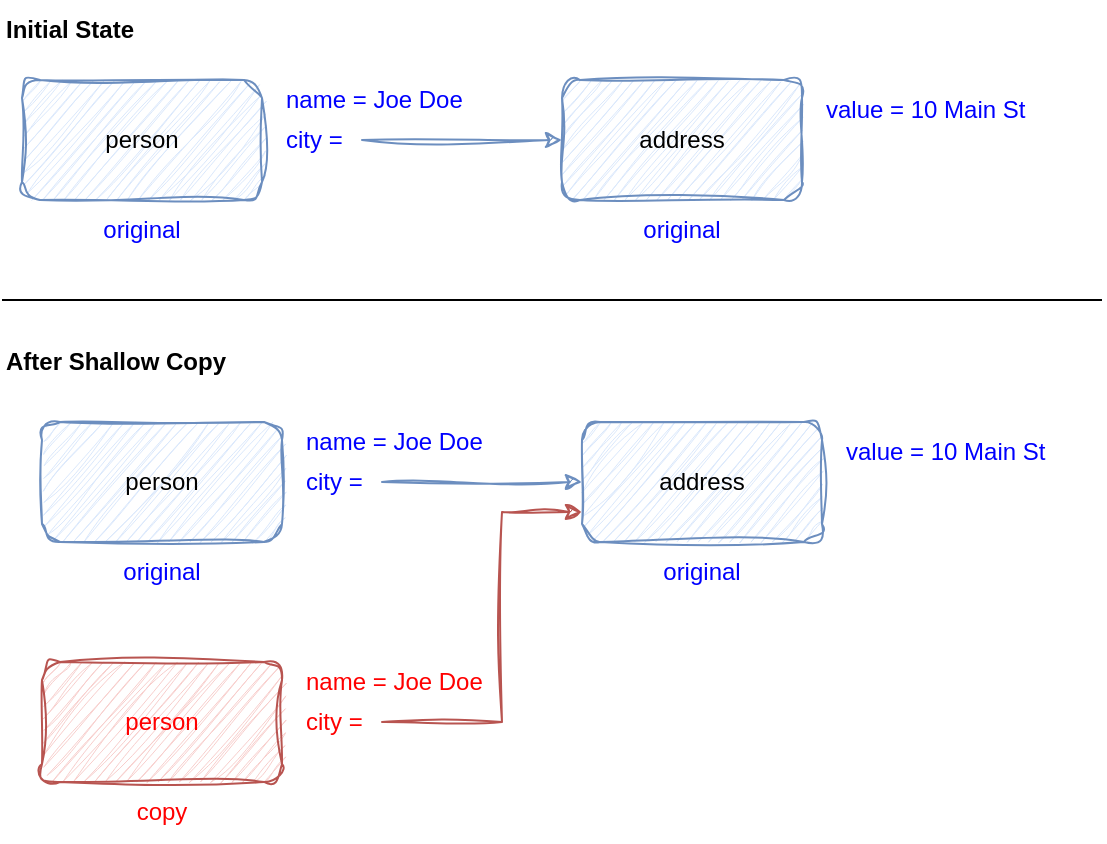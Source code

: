 <mxfile version="22.1.5" type="github">
  <diagram name="Page-1" id="bMTyGJg7muoYV-IJvbKd">
    <mxGraphModel dx="1224" dy="739" grid="1" gridSize="10" guides="1" tooltips="1" connect="1" arrows="1" fold="1" page="1" pageScale="1" pageWidth="850" pageHeight="1100" math="0" shadow="0">
      <root>
        <mxCell id="0" />
        <mxCell id="1" parent="0" />
        <mxCell id="waU2hx9NtPSAUG4F85_c-1" value="person" style="rounded=1;whiteSpace=wrap;html=1;sketch=1;curveFitting=1;jiggle=2;fillColor=#dae8fc;strokeColor=#6c8ebf;" vertex="1" parent="1">
          <mxGeometry x="30" y="50" width="120" height="60" as="geometry" />
        </mxCell>
        <mxCell id="waU2hx9NtPSAUG4F85_c-3" value="name = Joe Doe" style="text;html=1;strokeColor=none;fillColor=none;align=left;verticalAlign=middle;whiteSpace=wrap;rounded=0;fontColor=#0000FF;" vertex="1" parent="1">
          <mxGeometry x="160" y="45" width="100" height="30" as="geometry" />
        </mxCell>
        <mxCell id="waU2hx9NtPSAUG4F85_c-9" style="rounded=0;orthogonalLoop=1;jettySize=auto;html=1;exitX=1;exitY=0.5;exitDx=0;exitDy=0;entryX=0;entryY=0.5;entryDx=0;entryDy=0;sketch=1;curveFitting=1;jiggle=2;fontColor=#0000FF;fillColor=#dae8fc;strokeColor=#6c8ebf;" edge="1" parent="1" source="waU2hx9NtPSAUG4F85_c-5" target="waU2hx9NtPSAUG4F85_c-6">
          <mxGeometry relative="1" as="geometry" />
        </mxCell>
        <mxCell id="waU2hx9NtPSAUG4F85_c-5" value="city =" style="text;html=1;strokeColor=none;fillColor=none;align=left;verticalAlign=middle;whiteSpace=wrap;rounded=0;fontColor=#0000FF;" vertex="1" parent="1">
          <mxGeometry x="160" y="65" width="40" height="30" as="geometry" />
        </mxCell>
        <mxCell id="waU2hx9NtPSAUG4F85_c-6" value="address" style="rounded=1;whiteSpace=wrap;html=1;sketch=1;curveFitting=1;jiggle=2;fillColor=#dae8fc;strokeColor=#6c8ebf;" vertex="1" parent="1">
          <mxGeometry x="300" y="50" width="120" height="60" as="geometry" />
        </mxCell>
        <mxCell id="waU2hx9NtPSAUG4F85_c-8" value="value = 10 Main St" style="text;html=1;strokeColor=none;fillColor=none;align=left;verticalAlign=middle;whiteSpace=wrap;rounded=0;fontColor=#0000FF;" vertex="1" parent="1">
          <mxGeometry x="430" y="50" width="110" height="30" as="geometry" />
        </mxCell>
        <mxCell id="waU2hx9NtPSAUG4F85_c-10" value="&lt;b&gt;Initial State&lt;/b&gt;" style="text;html=1;strokeColor=none;fillColor=none;align=left;verticalAlign=middle;whiteSpace=wrap;rounded=0;" vertex="1" parent="1">
          <mxGeometry x="20" y="10" width="120" height="30" as="geometry" />
        </mxCell>
        <mxCell id="waU2hx9NtPSAUG4F85_c-11" value="&lt;b&gt;After Shallow Copy&lt;/b&gt;" style="text;html=1;strokeColor=none;fillColor=none;align=left;verticalAlign=middle;whiteSpace=wrap;rounded=0;" vertex="1" parent="1">
          <mxGeometry x="20" y="176" width="180" height="30" as="geometry" />
        </mxCell>
        <mxCell id="waU2hx9NtPSAUG4F85_c-12" value="original" style="text;html=1;strokeColor=none;fillColor=none;align=center;verticalAlign=middle;whiteSpace=wrap;rounded=0;fontColor=#0000FF;" vertex="1" parent="1">
          <mxGeometry x="60" y="110" width="60" height="30" as="geometry" />
        </mxCell>
        <mxCell id="waU2hx9NtPSAUG4F85_c-13" value="original" style="text;html=1;strokeColor=none;fillColor=none;align=center;verticalAlign=middle;whiteSpace=wrap;rounded=0;fontColor=#0000FF;" vertex="1" parent="1">
          <mxGeometry x="330" y="110" width="60" height="30" as="geometry" />
        </mxCell>
        <mxCell id="waU2hx9NtPSAUG4F85_c-14" value="person" style="rounded=1;whiteSpace=wrap;html=1;sketch=1;curveFitting=1;jiggle=2;fillColor=#dae8fc;strokeColor=#6c8ebf;" vertex="1" parent="1">
          <mxGeometry x="40" y="221" width="120" height="60" as="geometry" />
        </mxCell>
        <mxCell id="waU2hx9NtPSAUG4F85_c-15" value="name = Joe Doe" style="text;html=1;strokeColor=none;fillColor=none;align=left;verticalAlign=middle;whiteSpace=wrap;rounded=0;fontColor=#0000FF;" vertex="1" parent="1">
          <mxGeometry x="170" y="216" width="100" height="30" as="geometry" />
        </mxCell>
        <mxCell id="waU2hx9NtPSAUG4F85_c-16" style="rounded=0;orthogonalLoop=1;jettySize=auto;html=1;exitX=1;exitY=0.5;exitDx=0;exitDy=0;entryX=0;entryY=0.5;entryDx=0;entryDy=0;sketch=1;curveFitting=1;jiggle=2;fillColor=#dae8fc;strokeColor=#6c8ebf;" edge="1" parent="1" source="waU2hx9NtPSAUG4F85_c-17" target="waU2hx9NtPSAUG4F85_c-18">
          <mxGeometry relative="1" as="geometry" />
        </mxCell>
        <mxCell id="waU2hx9NtPSAUG4F85_c-17" value="city =" style="text;html=1;strokeColor=none;fillColor=none;align=left;verticalAlign=middle;whiteSpace=wrap;rounded=0;fontColor=#0000FF;" vertex="1" parent="1">
          <mxGeometry x="170" y="236" width="40" height="30" as="geometry" />
        </mxCell>
        <mxCell id="waU2hx9NtPSAUG4F85_c-18" value="address" style="rounded=1;whiteSpace=wrap;html=1;sketch=1;curveFitting=1;jiggle=2;fillColor=#dae8fc;strokeColor=#6c8ebf;" vertex="1" parent="1">
          <mxGeometry x="310" y="221" width="120" height="60" as="geometry" />
        </mxCell>
        <mxCell id="waU2hx9NtPSAUG4F85_c-19" value="value = 10 Main St" style="text;html=1;strokeColor=none;fillColor=none;align=left;verticalAlign=middle;whiteSpace=wrap;rounded=0;fontColor=#0000FF;" vertex="1" parent="1">
          <mxGeometry x="440" y="221" width="110" height="30" as="geometry" />
        </mxCell>
        <mxCell id="waU2hx9NtPSAUG4F85_c-20" value="original" style="text;html=1;strokeColor=none;fillColor=none;align=center;verticalAlign=middle;whiteSpace=wrap;rounded=0;fontColor=#0000FF;" vertex="1" parent="1">
          <mxGeometry x="70" y="281" width="60" height="30" as="geometry" />
        </mxCell>
        <mxCell id="waU2hx9NtPSAUG4F85_c-21" value="original" style="text;html=1;strokeColor=none;fillColor=none;align=center;verticalAlign=middle;whiteSpace=wrap;rounded=0;fontColor=#0000FF;" vertex="1" parent="1">
          <mxGeometry x="340" y="281" width="60" height="30" as="geometry" />
        </mxCell>
        <mxCell id="waU2hx9NtPSAUG4F85_c-22" value="person" style="rounded=1;whiteSpace=wrap;html=1;sketch=1;curveFitting=1;jiggle=2;fillColor=#f8cecc;strokeColor=#b85450;fontColor=#FF0000;" vertex="1" parent="1">
          <mxGeometry x="40" y="341" width="120" height="60" as="geometry" />
        </mxCell>
        <mxCell id="waU2hx9NtPSAUG4F85_c-23" value="name = Joe Doe" style="text;html=1;strokeColor=none;fillColor=none;align=left;verticalAlign=middle;whiteSpace=wrap;rounded=0;fontColor=#FF0000;" vertex="1" parent="1">
          <mxGeometry x="170" y="336" width="100" height="30" as="geometry" />
        </mxCell>
        <mxCell id="waU2hx9NtPSAUG4F85_c-24" style="rounded=0;orthogonalLoop=1;jettySize=auto;html=1;exitX=1;exitY=0.5;exitDx=0;exitDy=0;entryX=0;entryY=0.75;entryDx=0;entryDy=0;sketch=1;curveFitting=1;jiggle=2;fillColor=#f8cecc;strokeColor=#b85450;" edge="1" parent="1" target="waU2hx9NtPSAUG4F85_c-18">
          <mxGeometry relative="1" as="geometry">
            <mxPoint x="210" y="371" as="sourcePoint" />
            <mxPoint x="310" y="371" as="targetPoint" />
            <Array as="points">
              <mxPoint x="270" y="371" />
              <mxPoint x="270" y="266" />
            </Array>
          </mxGeometry>
        </mxCell>
        <mxCell id="waU2hx9NtPSAUG4F85_c-25" value="copy" style="text;html=1;strokeColor=none;fillColor=none;align=center;verticalAlign=middle;whiteSpace=wrap;rounded=0;fontColor=#FF0000;" vertex="1" parent="1">
          <mxGeometry x="70" y="401" width="60" height="30" as="geometry" />
        </mxCell>
        <mxCell id="waU2hx9NtPSAUG4F85_c-26" value="city =" style="text;html=1;strokeColor=none;fillColor=none;align=left;verticalAlign=middle;whiteSpace=wrap;rounded=0;fontColor=#FF0000;" vertex="1" parent="1">
          <mxGeometry x="170" y="356" width="40" height="30" as="geometry" />
        </mxCell>
        <mxCell id="waU2hx9NtPSAUG4F85_c-28" value="" style="endArrow=none;html=1;rounded=0;" edge="1" parent="1">
          <mxGeometry width="50" height="50" relative="1" as="geometry">
            <mxPoint x="20" y="160" as="sourcePoint" />
            <mxPoint x="570" y="160" as="targetPoint" />
          </mxGeometry>
        </mxCell>
      </root>
    </mxGraphModel>
  </diagram>
</mxfile>
